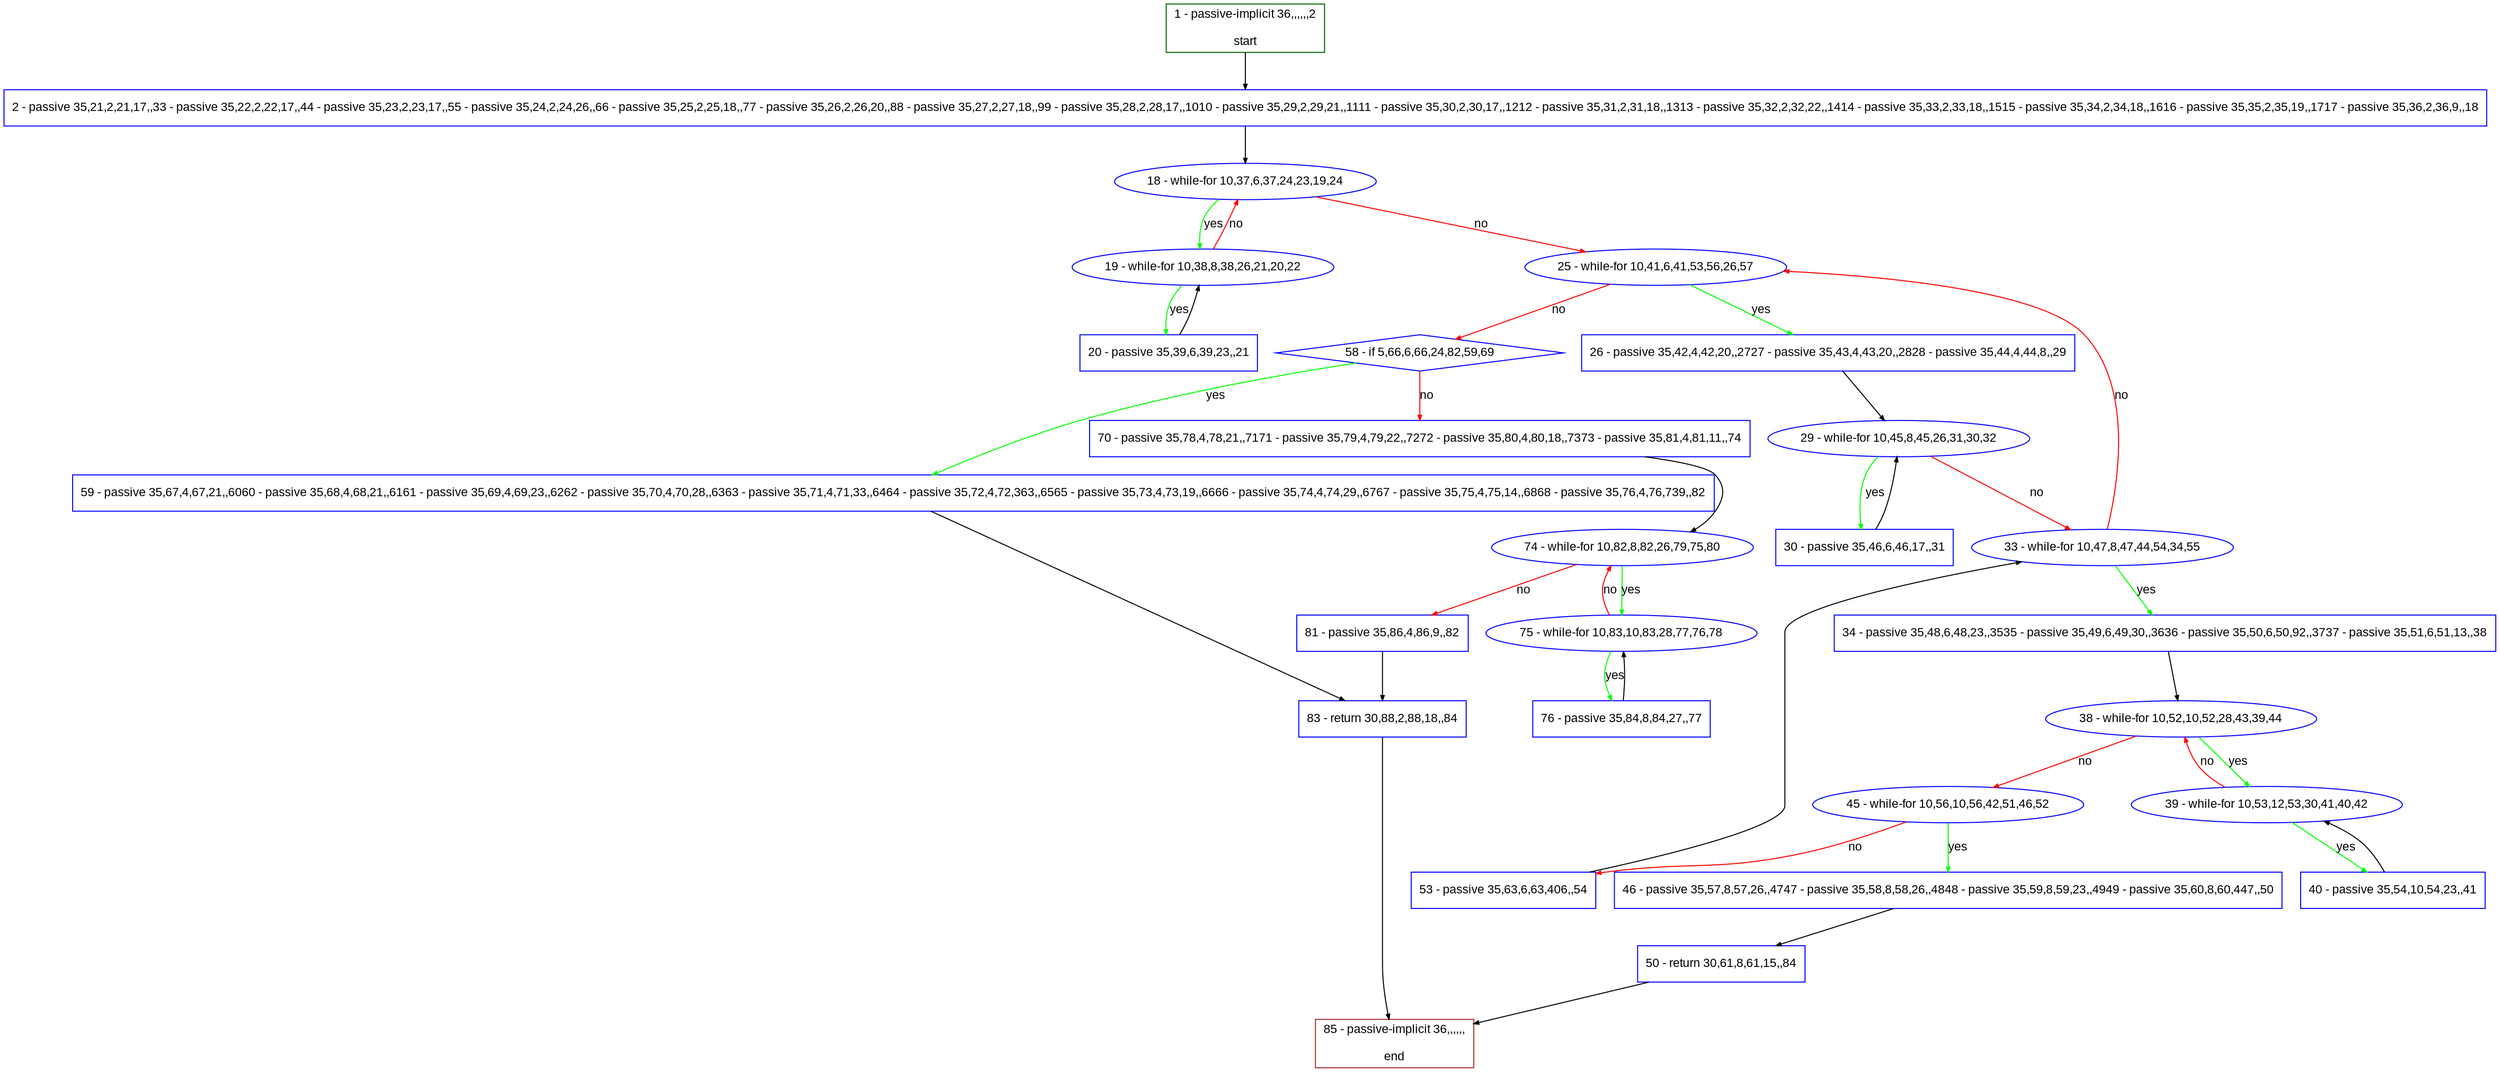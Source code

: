 digraph "" {
  graph [pack="true", label="", fontsize="12", packmode="clust", fontname="Arial", fillcolor="#FFFFCC", bgcolor="white", style="rounded,filled", compound="true"];
  node [node_initialized="no", label="", color="grey", fontsize="12", fillcolor="white", fontname="Arial", style="filled", shape="rectangle", compound="true", fixedsize="false"];
  edge [fontcolor="black", arrowhead="normal", arrowtail="none", arrowsize="0.5", ltail="", label="", color="black", fontsize="12", lhead="", fontname="Arial", dir="forward", compound="true"];
  __N1 [label="2 - passive 35,21,2,21,17,,33 - passive 35,22,2,22,17,,44 - passive 35,23,2,23,17,,55 - passive 35,24,2,24,26,,66 - passive 35,25,2,25,18,,77 - passive 35,26,2,26,20,,88 - passive 35,27,2,27,18,,99 - passive 35,28,2,28,17,,1010 - passive 35,29,2,29,21,,1111 - passive 35,30,2,30,17,,1212 - passive 35,31,2,31,18,,1313 - passive 35,32,2,32,22,,1414 - passive 35,33,2,33,18,,1515 - passive 35,34,2,34,18,,1616 - passive 35,35,2,35,19,,1717 - passive 35,36,2,36,9,,18", color="#0000ff", fillcolor="#ffffff", style="filled", shape="box"];
  __N2 [label="1 - passive-implicit 36,,,,,,2\n\nstart", color="#006400", fillcolor="#ffffff", style="filled", shape="box"];
  __N3 [label="18 - while-for 10,37,6,37,24,23,19,24", color="#0000ff", fillcolor="#ffffff", style="filled", shape="oval"];
  __N4 [label="19 - while-for 10,38,8,38,26,21,20,22", color="#0000ff", fillcolor="#ffffff", style="filled", shape="oval"];
  __N5 [label="25 - while-for 10,41,6,41,53,56,26,57", color="#0000ff", fillcolor="#ffffff", style="filled", shape="oval"];
  __N6 [label="20 - passive 35,39,6,39,23,,21", color="#0000ff", fillcolor="#ffffff", style="filled", shape="box"];
  __N7 [label="26 - passive 35,42,4,42,20,,2727 - passive 35,43,4,43,20,,2828 - passive 35,44,4,44,8,,29", color="#0000ff", fillcolor="#ffffff", style="filled", shape="box"];
  __N8 [label="58 - if 5,66,6,66,24,82,59,69", color="#0000ff", fillcolor="#ffffff", style="filled", shape="diamond"];
  __N9 [label="29 - while-for 10,45,8,45,26,31,30,32", color="#0000ff", fillcolor="#ffffff", style="filled", shape="oval"];
  __N10 [label="30 - passive 35,46,6,46,17,,31", color="#0000ff", fillcolor="#ffffff", style="filled", shape="box"];
  __N11 [label="33 - while-for 10,47,8,47,44,54,34,55", color="#0000ff", fillcolor="#ffffff", style="filled", shape="oval"];
  __N12 [label="34 - passive 35,48,6,48,23,,3535 - passive 35,49,6,49,30,,3636 - passive 35,50,6,50,92,,3737 - passive 35,51,6,51,13,,38", color="#0000ff", fillcolor="#ffffff", style="filled", shape="box"];
  __N13 [label="38 - while-for 10,52,10,52,28,43,39,44", color="#0000ff", fillcolor="#ffffff", style="filled", shape="oval"];
  __N14 [label="39 - while-for 10,53,12,53,30,41,40,42", color="#0000ff", fillcolor="#ffffff", style="filled", shape="oval"];
  __N15 [label="45 - while-for 10,56,10,56,42,51,46,52", color="#0000ff", fillcolor="#ffffff", style="filled", shape="oval"];
  __N16 [label="40 - passive 35,54,10,54,23,,41", color="#0000ff", fillcolor="#ffffff", style="filled", shape="box"];
  __N17 [label="46 - passive 35,57,8,57,26,,4747 - passive 35,58,8,58,26,,4848 - passive 35,59,8,59,23,,4949 - passive 35,60,8,60,447,,50", color="#0000ff", fillcolor="#ffffff", style="filled", shape="box"];
  __N18 [label="53 - passive 35,63,6,63,406,,54", color="#0000ff", fillcolor="#ffffff", style="filled", shape="box"];
  __N19 [label="50 - return 30,61,8,61,15,,84", color="#0000ff", fillcolor="#ffffff", style="filled", shape="box"];
  __N20 [label="85 - passive-implicit 36,,,,,,\n\nend", color="#a52a2a", fillcolor="#ffffff", style="filled", shape="box"];
  __N21 [label="59 - passive 35,67,4,67,21,,6060 - passive 35,68,4,68,21,,6161 - passive 35,69,4,69,23,,6262 - passive 35,70,4,70,28,,6363 - passive 35,71,4,71,33,,6464 - passive 35,72,4,72,363,,6565 - passive 35,73,4,73,19,,6666 - passive 35,74,4,74,29,,6767 - passive 35,75,4,75,14,,6868 - passive 35,76,4,76,739,,82", color="#0000ff", fillcolor="#ffffff", style="filled", shape="box"];
  __N22 [label="70 - passive 35,78,4,78,21,,7171 - passive 35,79,4,79,22,,7272 - passive 35,80,4,80,18,,7373 - passive 35,81,4,81,11,,74", color="#0000ff", fillcolor="#ffffff", style="filled", shape="box"];
  __N23 [label="83 - return 30,88,2,88,18,,84", color="#0000ff", fillcolor="#ffffff", style="filled", shape="box"];
  __N24 [label="74 - while-for 10,82,8,82,26,79,75,80", color="#0000ff", fillcolor="#ffffff", style="filled", shape="oval"];
  __N25 [label="75 - while-for 10,83,10,83,28,77,76,78", color="#0000ff", fillcolor="#ffffff", style="filled", shape="oval"];
  __N26 [label="81 - passive 35,86,4,86,9,,82", color="#0000ff", fillcolor="#ffffff", style="filled", shape="box"];
  __N27 [label="76 - passive 35,84,8,84,27,,77", color="#0000ff", fillcolor="#ffffff", style="filled", shape="box"];
  __N2 -> __N1 [arrowhead="normal", arrowtail="none", color="#000000", label="", dir="forward"];
  __N1 -> __N3 [arrowhead="normal", arrowtail="none", color="#000000", label="", dir="forward"];
  __N3 -> __N4 [arrowhead="normal", arrowtail="none", color="#00ff00", label="yes", dir="forward"];
  __N4 -> __N3 [arrowhead="normal", arrowtail="none", color="#ff0000", label="no", dir="forward"];
  __N3 -> __N5 [arrowhead="normal", arrowtail="none", color="#ff0000", label="no", dir="forward"];
  __N4 -> __N6 [arrowhead="normal", arrowtail="none", color="#00ff00", label="yes", dir="forward"];
  __N6 -> __N4 [arrowhead="normal", arrowtail="none", color="#000000", label="", dir="forward"];
  __N5 -> __N7 [arrowhead="normal", arrowtail="none", color="#00ff00", label="yes", dir="forward"];
  __N5 -> __N8 [arrowhead="normal", arrowtail="none", color="#ff0000", label="no", dir="forward"];
  __N7 -> __N9 [arrowhead="normal", arrowtail="none", color="#000000", label="", dir="forward"];
  __N9 -> __N10 [arrowhead="normal", arrowtail="none", color="#00ff00", label="yes", dir="forward"];
  __N10 -> __N9 [arrowhead="normal", arrowtail="none", color="#000000", label="", dir="forward"];
  __N9 -> __N11 [arrowhead="normal", arrowtail="none", color="#ff0000", label="no", dir="forward"];
  __N11 -> __N5 [arrowhead="normal", arrowtail="none", color="#ff0000", label="no", dir="forward"];
  __N11 -> __N12 [arrowhead="normal", arrowtail="none", color="#00ff00", label="yes", dir="forward"];
  __N12 -> __N13 [arrowhead="normal", arrowtail="none", color="#000000", label="", dir="forward"];
  __N13 -> __N14 [arrowhead="normal", arrowtail="none", color="#00ff00", label="yes", dir="forward"];
  __N14 -> __N13 [arrowhead="normal", arrowtail="none", color="#ff0000", label="no", dir="forward"];
  __N13 -> __N15 [arrowhead="normal", arrowtail="none", color="#ff0000", label="no", dir="forward"];
  __N14 -> __N16 [arrowhead="normal", arrowtail="none", color="#00ff00", label="yes", dir="forward"];
  __N16 -> __N14 [arrowhead="normal", arrowtail="none", color="#000000", label="", dir="forward"];
  __N15 -> __N17 [arrowhead="normal", arrowtail="none", color="#00ff00", label="yes", dir="forward"];
  __N15 -> __N18 [arrowhead="normal", arrowtail="none", color="#ff0000", label="no", dir="forward"];
  __N17 -> __N19 [arrowhead="normal", arrowtail="none", color="#000000", label="", dir="forward"];
  __N19 -> __N20 [arrowhead="normal", arrowtail="none", color="#000000", label="", dir="forward"];
  __N18 -> __N11 [arrowhead="normal", arrowtail="none", color="#000000", label="", dir="forward"];
  __N8 -> __N21 [arrowhead="normal", arrowtail="none", color="#00ff00", label="yes", dir="forward"];
  __N8 -> __N22 [arrowhead="normal", arrowtail="none", color="#ff0000", label="no", dir="forward"];
  __N21 -> __N23 [arrowhead="normal", arrowtail="none", color="#000000", label="", dir="forward"];
  __N22 -> __N24 [arrowhead="normal", arrowtail="none", color="#000000", label="", dir="forward"];
  __N24 -> __N25 [arrowhead="normal", arrowtail="none", color="#00ff00", label="yes", dir="forward"];
  __N25 -> __N24 [arrowhead="normal", arrowtail="none", color="#ff0000", label="no", dir="forward"];
  __N24 -> __N26 [arrowhead="normal", arrowtail="none", color="#ff0000", label="no", dir="forward"];
  __N25 -> __N27 [arrowhead="normal", arrowtail="none", color="#00ff00", label="yes", dir="forward"];
  __N27 -> __N25 [arrowhead="normal", arrowtail="none", color="#000000", label="", dir="forward"];
  __N26 -> __N23 [arrowhead="normal", arrowtail="none", color="#000000", label="", dir="forward"];
  __N23 -> __N20 [arrowhead="normal", arrowtail="none", color="#000000", label="", dir="forward"];
}

